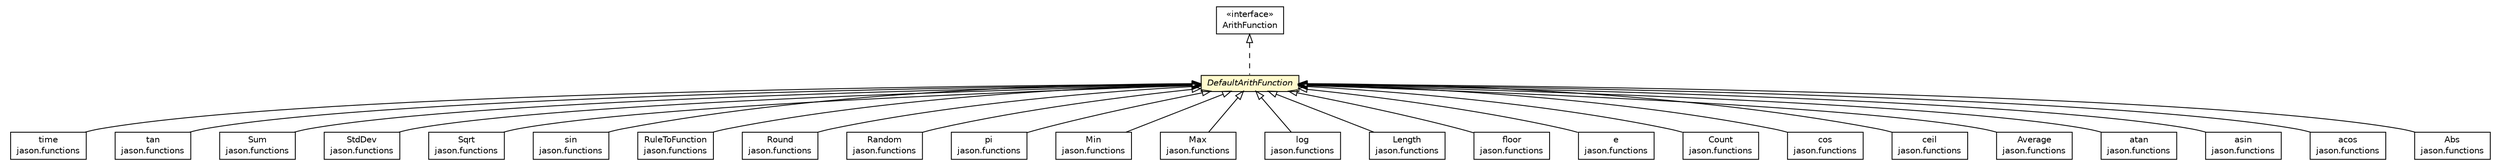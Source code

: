 #!/usr/local/bin/dot
#
# Class diagram 
# Generated by UMLGraph version R5_6 (http://www.umlgraph.org/)
#

digraph G {
	edge [fontname="Helvetica",fontsize=10,labelfontname="Helvetica",labelfontsize=10];
	node [fontname="Helvetica",fontsize=10,shape=plaintext];
	nodesep=0.25;
	ranksep=0.5;
	// jason.asSemantics.DefaultArithFunction
	c23681 [label=<<table title="jason.asSemantics.DefaultArithFunction" border="0" cellborder="1" cellspacing="0" cellpadding="2" port="p" bgcolor="lemonChiffon" href="./DefaultArithFunction.html">
		<tr><td><table border="0" cellspacing="0" cellpadding="1">
<tr><td align="center" balign="center"><font face="Helvetica-Oblique"> DefaultArithFunction </font></td></tr>
		</table></td></tr>
		</table>>, URL="./DefaultArithFunction.html", fontname="Helvetica", fontcolor="black", fontsize=10.0];
	// jason.asSemantics.ArithFunction
	c23685 [label=<<table title="jason.asSemantics.ArithFunction" border="0" cellborder="1" cellspacing="0" cellpadding="2" port="p" href="./ArithFunction.html">
		<tr><td><table border="0" cellspacing="0" cellpadding="1">
<tr><td align="center" balign="center"> &#171;interface&#187; </td></tr>
<tr><td align="center" balign="center"> ArithFunction </td></tr>
		</table></td></tr>
		</table>>, URL="./ArithFunction.html", fontname="Helvetica", fontcolor="black", fontsize=10.0];
	// jason.functions.time
	c23774 [label=<<table title="jason.functions.time" border="0" cellborder="1" cellspacing="0" cellpadding="2" port="p" href="../functions/time.html">
		<tr><td><table border="0" cellspacing="0" cellpadding="1">
<tr><td align="center" balign="center"> time </td></tr>
<tr><td align="center" balign="center"> jason.functions </td></tr>
		</table></td></tr>
		</table>>, URL="../functions/time.html", fontname="Helvetica", fontcolor="black", fontsize=10.0];
	// jason.functions.tan
	c23775 [label=<<table title="jason.functions.tan" border="0" cellborder="1" cellspacing="0" cellpadding="2" port="p" href="../functions/tan.html">
		<tr><td><table border="0" cellspacing="0" cellpadding="1">
<tr><td align="center" balign="center"> tan </td></tr>
<tr><td align="center" balign="center"> jason.functions </td></tr>
		</table></td></tr>
		</table>>, URL="../functions/tan.html", fontname="Helvetica", fontcolor="black", fontsize=10.0];
	// jason.functions.Sum
	c23776 [label=<<table title="jason.functions.Sum" border="0" cellborder="1" cellspacing="0" cellpadding="2" port="p" href="../functions/Sum.html">
		<tr><td><table border="0" cellspacing="0" cellpadding="1">
<tr><td align="center" balign="center"> Sum </td></tr>
<tr><td align="center" balign="center"> jason.functions </td></tr>
		</table></td></tr>
		</table>>, URL="../functions/Sum.html", fontname="Helvetica", fontcolor="black", fontsize=10.0];
	// jason.functions.StdDev
	c23777 [label=<<table title="jason.functions.StdDev" border="0" cellborder="1" cellspacing="0" cellpadding="2" port="p" href="../functions/StdDev.html">
		<tr><td><table border="0" cellspacing="0" cellpadding="1">
<tr><td align="center" balign="center"> StdDev </td></tr>
<tr><td align="center" balign="center"> jason.functions </td></tr>
		</table></td></tr>
		</table>>, URL="../functions/StdDev.html", fontname="Helvetica", fontcolor="black", fontsize=10.0];
	// jason.functions.Sqrt
	c23778 [label=<<table title="jason.functions.Sqrt" border="0" cellborder="1" cellspacing="0" cellpadding="2" port="p" href="../functions/Sqrt.html">
		<tr><td><table border="0" cellspacing="0" cellpadding="1">
<tr><td align="center" balign="center"> Sqrt </td></tr>
<tr><td align="center" balign="center"> jason.functions </td></tr>
		</table></td></tr>
		</table>>, URL="../functions/Sqrt.html", fontname="Helvetica", fontcolor="black", fontsize=10.0];
	// jason.functions.sin
	c23779 [label=<<table title="jason.functions.sin" border="0" cellborder="1" cellspacing="0" cellpadding="2" port="p" href="../functions/sin.html">
		<tr><td><table border="0" cellspacing="0" cellpadding="1">
<tr><td align="center" balign="center"> sin </td></tr>
<tr><td align="center" balign="center"> jason.functions </td></tr>
		</table></td></tr>
		</table>>, URL="../functions/sin.html", fontname="Helvetica", fontcolor="black", fontsize=10.0];
	// jason.functions.RuleToFunction
	c23780 [label=<<table title="jason.functions.RuleToFunction" border="0" cellborder="1" cellspacing="0" cellpadding="2" port="p" href="../functions/RuleToFunction.html">
		<tr><td><table border="0" cellspacing="0" cellpadding="1">
<tr><td align="center" balign="center"> RuleToFunction </td></tr>
<tr><td align="center" balign="center"> jason.functions </td></tr>
		</table></td></tr>
		</table>>, URL="../functions/RuleToFunction.html", fontname="Helvetica", fontcolor="black", fontsize=10.0];
	// jason.functions.Round
	c23781 [label=<<table title="jason.functions.Round" border="0" cellborder="1" cellspacing="0" cellpadding="2" port="p" href="../functions/Round.html">
		<tr><td><table border="0" cellspacing="0" cellpadding="1">
<tr><td align="center" balign="center"> Round </td></tr>
<tr><td align="center" balign="center"> jason.functions </td></tr>
		</table></td></tr>
		</table>>, URL="../functions/Round.html", fontname="Helvetica", fontcolor="black", fontsize=10.0];
	// jason.functions.Random
	c23782 [label=<<table title="jason.functions.Random" border="0" cellborder="1" cellspacing="0" cellpadding="2" port="p" href="../functions/Random.html">
		<tr><td><table border="0" cellspacing="0" cellpadding="1">
<tr><td align="center" balign="center"> Random </td></tr>
<tr><td align="center" balign="center"> jason.functions </td></tr>
		</table></td></tr>
		</table>>, URL="../functions/Random.html", fontname="Helvetica", fontcolor="black", fontsize=10.0];
	// jason.functions.pi
	c23783 [label=<<table title="jason.functions.pi" border="0" cellborder="1" cellspacing="0" cellpadding="2" port="p" href="../functions/pi.html">
		<tr><td><table border="0" cellspacing="0" cellpadding="1">
<tr><td align="center" balign="center"> pi </td></tr>
<tr><td align="center" balign="center"> jason.functions </td></tr>
		</table></td></tr>
		</table>>, URL="../functions/pi.html", fontname="Helvetica", fontcolor="black", fontsize=10.0];
	// jason.functions.Min
	c23784 [label=<<table title="jason.functions.Min" border="0" cellborder="1" cellspacing="0" cellpadding="2" port="p" href="../functions/Min.html">
		<tr><td><table border="0" cellspacing="0" cellpadding="1">
<tr><td align="center" balign="center"> Min </td></tr>
<tr><td align="center" balign="center"> jason.functions </td></tr>
		</table></td></tr>
		</table>>, URL="../functions/Min.html", fontname="Helvetica", fontcolor="black", fontsize=10.0];
	// jason.functions.Max
	c23785 [label=<<table title="jason.functions.Max" border="0" cellborder="1" cellspacing="0" cellpadding="2" port="p" href="../functions/Max.html">
		<tr><td><table border="0" cellspacing="0" cellpadding="1">
<tr><td align="center" balign="center"> Max </td></tr>
<tr><td align="center" balign="center"> jason.functions </td></tr>
		</table></td></tr>
		</table>>, URL="../functions/Max.html", fontname="Helvetica", fontcolor="black", fontsize=10.0];
	// jason.functions.log
	c23786 [label=<<table title="jason.functions.log" border="0" cellborder="1" cellspacing="0" cellpadding="2" port="p" href="../functions/log.html">
		<tr><td><table border="0" cellspacing="0" cellpadding="1">
<tr><td align="center" balign="center"> log </td></tr>
<tr><td align="center" balign="center"> jason.functions </td></tr>
		</table></td></tr>
		</table>>, URL="../functions/log.html", fontname="Helvetica", fontcolor="black", fontsize=10.0];
	// jason.functions.Length
	c23787 [label=<<table title="jason.functions.Length" border="0" cellborder="1" cellspacing="0" cellpadding="2" port="p" href="../functions/Length.html">
		<tr><td><table border="0" cellspacing="0" cellpadding="1">
<tr><td align="center" balign="center"> Length </td></tr>
<tr><td align="center" balign="center"> jason.functions </td></tr>
		</table></td></tr>
		</table>>, URL="../functions/Length.html", fontname="Helvetica", fontcolor="black", fontsize=10.0];
	// jason.functions.floor
	c23788 [label=<<table title="jason.functions.floor" border="0" cellborder="1" cellspacing="0" cellpadding="2" port="p" href="../functions/floor.html">
		<tr><td><table border="0" cellspacing="0" cellpadding="1">
<tr><td align="center" balign="center"> floor </td></tr>
<tr><td align="center" balign="center"> jason.functions </td></tr>
		</table></td></tr>
		</table>>, URL="../functions/floor.html", fontname="Helvetica", fontcolor="black", fontsize=10.0];
	// jason.functions.e
	c23789 [label=<<table title="jason.functions.e" border="0" cellborder="1" cellspacing="0" cellpadding="2" port="p" href="../functions/e.html">
		<tr><td><table border="0" cellspacing="0" cellpadding="1">
<tr><td align="center" balign="center"> e </td></tr>
<tr><td align="center" balign="center"> jason.functions </td></tr>
		</table></td></tr>
		</table>>, URL="../functions/e.html", fontname="Helvetica", fontcolor="black", fontsize=10.0];
	// jason.functions.Count
	c23790 [label=<<table title="jason.functions.Count" border="0" cellborder="1" cellspacing="0" cellpadding="2" port="p" href="../functions/Count.html">
		<tr><td><table border="0" cellspacing="0" cellpadding="1">
<tr><td align="center" balign="center"> Count </td></tr>
<tr><td align="center" balign="center"> jason.functions </td></tr>
		</table></td></tr>
		</table>>, URL="../functions/Count.html", fontname="Helvetica", fontcolor="black", fontsize=10.0];
	// jason.functions.cos
	c23791 [label=<<table title="jason.functions.cos" border="0" cellborder="1" cellspacing="0" cellpadding="2" port="p" href="../functions/cos.html">
		<tr><td><table border="0" cellspacing="0" cellpadding="1">
<tr><td align="center" balign="center"> cos </td></tr>
<tr><td align="center" balign="center"> jason.functions </td></tr>
		</table></td></tr>
		</table>>, URL="../functions/cos.html", fontname="Helvetica", fontcolor="black", fontsize=10.0];
	// jason.functions.ceil
	c23792 [label=<<table title="jason.functions.ceil" border="0" cellborder="1" cellspacing="0" cellpadding="2" port="p" href="../functions/ceil.html">
		<tr><td><table border="0" cellspacing="0" cellpadding="1">
<tr><td align="center" balign="center"> ceil </td></tr>
<tr><td align="center" balign="center"> jason.functions </td></tr>
		</table></td></tr>
		</table>>, URL="../functions/ceil.html", fontname="Helvetica", fontcolor="black", fontsize=10.0];
	// jason.functions.Average
	c23793 [label=<<table title="jason.functions.Average" border="0" cellborder="1" cellspacing="0" cellpadding="2" port="p" href="../functions/Average.html">
		<tr><td><table border="0" cellspacing="0" cellpadding="1">
<tr><td align="center" balign="center"> Average </td></tr>
<tr><td align="center" balign="center"> jason.functions </td></tr>
		</table></td></tr>
		</table>>, URL="../functions/Average.html", fontname="Helvetica", fontcolor="black", fontsize=10.0];
	// jason.functions.atan
	c23794 [label=<<table title="jason.functions.atan" border="0" cellborder="1" cellspacing="0" cellpadding="2" port="p" href="../functions/atan.html">
		<tr><td><table border="0" cellspacing="0" cellpadding="1">
<tr><td align="center" balign="center"> atan </td></tr>
<tr><td align="center" balign="center"> jason.functions </td></tr>
		</table></td></tr>
		</table>>, URL="../functions/atan.html", fontname="Helvetica", fontcolor="black", fontsize=10.0];
	// jason.functions.asin
	c23795 [label=<<table title="jason.functions.asin" border="0" cellborder="1" cellspacing="0" cellpadding="2" port="p" href="../functions/asin.html">
		<tr><td><table border="0" cellspacing="0" cellpadding="1">
<tr><td align="center" balign="center"> asin </td></tr>
<tr><td align="center" balign="center"> jason.functions </td></tr>
		</table></td></tr>
		</table>>, URL="../functions/asin.html", fontname="Helvetica", fontcolor="black", fontsize=10.0];
	// jason.functions.acos
	c23796 [label=<<table title="jason.functions.acos" border="0" cellborder="1" cellspacing="0" cellpadding="2" port="p" href="../functions/acos.html">
		<tr><td><table border="0" cellspacing="0" cellpadding="1">
<tr><td align="center" balign="center"> acos </td></tr>
<tr><td align="center" balign="center"> jason.functions </td></tr>
		</table></td></tr>
		</table>>, URL="../functions/acos.html", fontname="Helvetica", fontcolor="black", fontsize=10.0];
	// jason.functions.Abs
	c23797 [label=<<table title="jason.functions.Abs" border="0" cellborder="1" cellspacing="0" cellpadding="2" port="p" href="../functions/Abs.html">
		<tr><td><table border="0" cellspacing="0" cellpadding="1">
<tr><td align="center" balign="center"> Abs </td></tr>
<tr><td align="center" balign="center"> jason.functions </td></tr>
		</table></td></tr>
		</table>>, URL="../functions/Abs.html", fontname="Helvetica", fontcolor="black", fontsize=10.0];
	//jason.asSemantics.DefaultArithFunction implements jason.asSemantics.ArithFunction
	c23685:p -> c23681:p [dir=back,arrowtail=empty,style=dashed];
	//jason.functions.time extends jason.asSemantics.DefaultArithFunction
	c23681:p -> c23774:p [dir=back,arrowtail=empty];
	//jason.functions.tan extends jason.asSemantics.DefaultArithFunction
	c23681:p -> c23775:p [dir=back,arrowtail=empty];
	//jason.functions.Sum extends jason.asSemantics.DefaultArithFunction
	c23681:p -> c23776:p [dir=back,arrowtail=empty];
	//jason.functions.StdDev extends jason.asSemantics.DefaultArithFunction
	c23681:p -> c23777:p [dir=back,arrowtail=empty];
	//jason.functions.Sqrt extends jason.asSemantics.DefaultArithFunction
	c23681:p -> c23778:p [dir=back,arrowtail=empty];
	//jason.functions.sin extends jason.asSemantics.DefaultArithFunction
	c23681:p -> c23779:p [dir=back,arrowtail=empty];
	//jason.functions.RuleToFunction extends jason.asSemantics.DefaultArithFunction
	c23681:p -> c23780:p [dir=back,arrowtail=empty];
	//jason.functions.Round extends jason.asSemantics.DefaultArithFunction
	c23681:p -> c23781:p [dir=back,arrowtail=empty];
	//jason.functions.Random extends jason.asSemantics.DefaultArithFunction
	c23681:p -> c23782:p [dir=back,arrowtail=empty];
	//jason.functions.pi extends jason.asSemantics.DefaultArithFunction
	c23681:p -> c23783:p [dir=back,arrowtail=empty];
	//jason.functions.Min extends jason.asSemantics.DefaultArithFunction
	c23681:p -> c23784:p [dir=back,arrowtail=empty];
	//jason.functions.Max extends jason.asSemantics.DefaultArithFunction
	c23681:p -> c23785:p [dir=back,arrowtail=empty];
	//jason.functions.log extends jason.asSemantics.DefaultArithFunction
	c23681:p -> c23786:p [dir=back,arrowtail=empty];
	//jason.functions.Length extends jason.asSemantics.DefaultArithFunction
	c23681:p -> c23787:p [dir=back,arrowtail=empty];
	//jason.functions.floor extends jason.asSemantics.DefaultArithFunction
	c23681:p -> c23788:p [dir=back,arrowtail=empty];
	//jason.functions.e extends jason.asSemantics.DefaultArithFunction
	c23681:p -> c23789:p [dir=back,arrowtail=empty];
	//jason.functions.Count extends jason.asSemantics.DefaultArithFunction
	c23681:p -> c23790:p [dir=back,arrowtail=empty];
	//jason.functions.cos extends jason.asSemantics.DefaultArithFunction
	c23681:p -> c23791:p [dir=back,arrowtail=empty];
	//jason.functions.ceil extends jason.asSemantics.DefaultArithFunction
	c23681:p -> c23792:p [dir=back,arrowtail=empty];
	//jason.functions.Average extends jason.asSemantics.DefaultArithFunction
	c23681:p -> c23793:p [dir=back,arrowtail=empty];
	//jason.functions.atan extends jason.asSemantics.DefaultArithFunction
	c23681:p -> c23794:p [dir=back,arrowtail=empty];
	//jason.functions.asin extends jason.asSemantics.DefaultArithFunction
	c23681:p -> c23795:p [dir=back,arrowtail=empty];
	//jason.functions.acos extends jason.asSemantics.DefaultArithFunction
	c23681:p -> c23796:p [dir=back,arrowtail=empty];
	//jason.functions.Abs extends jason.asSemantics.DefaultArithFunction
	c23681:p -> c23797:p [dir=back,arrowtail=empty];
}

